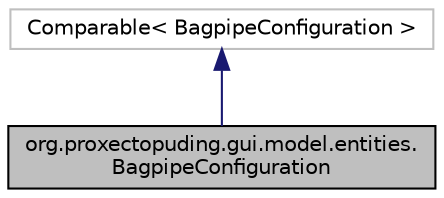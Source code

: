 digraph "org.proxectopuding.gui.model.entities.BagpipeConfiguration"
{
  edge [fontname="Helvetica",fontsize="10",labelfontname="Helvetica",labelfontsize="10"];
  node [fontname="Helvetica",fontsize="10",shape=record];
  Node7 [label="org.proxectopuding.gui.model.entities.\lBagpipeConfiguration",height=0.2,width=0.4,color="black", fillcolor="grey75", style="filled", fontcolor="black"];
  Node8 -> Node7 [dir="back",color="midnightblue",fontsize="10",style="solid",fontname="Helvetica"];
  Node8 [label="Comparable\< BagpipeConfiguration \>",height=0.2,width=0.4,color="grey75", fillcolor="white", style="filled"];
}
